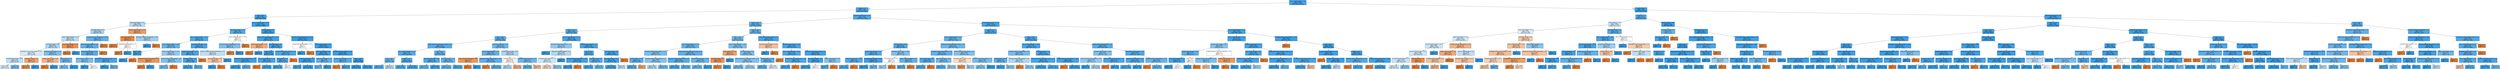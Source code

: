digraph Tree {
node [shape=box, style="filled", color="black"] ;
0 [label="due_vs_submission_date <= 0.5\ngini = 0.083\nsamples = 153943\nvalue = [6670, 147273]", fillcolor="#399de5f3"] ;
1 [label="weight <= 1.5\ngini = 0.126\nsamples = 70923\nvalue = [4778, 66145]", fillcolor="#399de5ed"] ;
0 -> 1 [labeldistance=2.5, labelangle=45, headlabel="True"] ;
2 [label="date <= 33.0\ngini = 0.037\nsamples = 19112\nvalue = [363, 18749]", fillcolor="#399de5fa"] ;
1 -> 2 ;
3 [label="region_South Region <= 0.5\ngini = 0.474\nsamples = 262\nvalue = [101, 161]", fillcolor="#399de55f"] ;
2 -> 3 ;
4 [label="imd_band_0-10% <= 0.5\ngini = 0.458\nsamples = 245\nvalue = [87, 158]", fillcolor="#399de573"] ;
3 -> 4 ;
5 [label="region_Yorkshire Region <= 0.5\ngini = 0.478\nsamples = 203\nvalue = [80, 123]", fillcolor="#399de559"] ;
4 -> 5 ;
6 [label="url_clicks_by_days <= 0.5\ngini = 0.467\nsamples = 194\nvalue = [72, 122]", fillcolor="#399de569"] ;
5 -> 6 ;
7 [label="homepage_clicks_by_days_change <= 25.5\ngini = 0.493\nsamples = 123\nvalue = [54, 69]", fillcolor="#399de537"] ;
6 -> 7 ;
8 [label="forumng_clicks_by_days <= 0.5\ngini = 0.48\nsamples = 110\nvalue = [44, 66]", fillcolor="#399de555"] ;
7 -> 8 ;
9 [label="gini = 0.495\nsamples = 84\nvalue = [38, 46]", fillcolor="#399de52c"] ;
8 -> 9 ;
10 [label="gini = 0.355\nsamples = 26\nvalue = [6, 20]", fillcolor="#399de5b3"] ;
8 -> 10 ;
11 [label="imd_band_40-50% <= 0.5\ngini = 0.355\nsamples = 13\nvalue = [10, 3]", fillcolor="#e58139b3"] ;
7 -> 11 ;
12 [label="gini = 0.165\nsamples = 11\nvalue = [10, 1]", fillcolor="#e58139e6"] ;
11 -> 12 ;
13 [label="gini = 0.0\nsamples = 2\nvalue = [0, 2]", fillcolor="#399de5ff"] ;
11 -> 13 ;
14 [label="homepage_clicks_by_days <= 6.5\ngini = 0.378\nsamples = 71\nvalue = [18, 53]", fillcolor="#399de5a8"] ;
6 -> 14 ;
15 [label="subpage_clicks_by_days <= 6.5\ngini = 0.408\nsamples = 7\nvalue = [5, 2]", fillcolor="#e5813999"] ;
14 -> 15 ;
16 [label="gini = 0.0\nsamples = 5\nvalue = [5, 0]", fillcolor="#e58139ff"] ;
15 -> 16 ;
17 [label="gini = 0.0\nsamples = 2\nvalue = [0, 2]", fillcolor="#399de5ff"] ;
15 -> 17 ;
18 [label="region_Ireland <= 0.5\ngini = 0.324\nsamples = 64\nvalue = [13, 51]", fillcolor="#399de5be"] ;
14 -> 18 ;
19 [label="gini = 0.39\nsamples = 49\nvalue = [13, 36]", fillcolor="#399de5a3"] ;
18 -> 19 ;
20 [label="gini = 0.0\nsamples = 15\nvalue = [0, 15]", fillcolor="#399de5ff"] ;
18 -> 20 ;
21 [label="num_of_prev_attempts <= 0.5\ngini = 0.198\nsamples = 9\nvalue = [8, 1]", fillcolor="#e58139df"] ;
5 -> 21 ;
22 [label="gini = 0.0\nsamples = 8\nvalue = [8, 0]", fillcolor="#e58139ff"] ;
21 -> 22 ;
23 [label="gini = 0.0\nsamples = 1\nvalue = [0, 1]", fillcolor="#399de5ff"] ;
21 -> 23 ;
24 [label="oucontent_clicks_by_days_change <= 92.0\ngini = 0.278\nsamples = 42\nvalue = [7, 35]", fillcolor="#399de5cc"] ;
4 -> 24 ;
25 [label="region_South West Region <= 0.5\ngini = 0.25\nsamples = 41\nvalue = [6, 35]", fillcolor="#399de5d3"] ;
24 -> 25 ;
26 [label="resource_clicks_by_days <= 1.5\ngini = 0.219\nsamples = 40\nvalue = [5, 35]", fillcolor="#399de5db"] ;
25 -> 26 ;
27 [label="due_vs_submission_date <= -0.5\ngini = 0.375\nsamples = 12\nvalue = [3, 9]", fillcolor="#399de5aa"] ;
26 -> 27 ;
28 [label="gini = 0.0\nsamples = 6\nvalue = [0, 6]", fillcolor="#399de5ff"] ;
27 -> 28 ;
29 [label="gini = 0.5\nsamples = 6\nvalue = [3, 3]", fillcolor="#e5813900"] ;
27 -> 29 ;
30 [label="homepage_clicks_by_days_change <= 17.5\ngini = 0.133\nsamples = 28\nvalue = [2, 26]", fillcolor="#399de5eb"] ;
26 -> 30 ;
31 [label="gini = 0.0\nsamples = 18\nvalue = [0, 18]", fillcolor="#399de5ff"] ;
30 -> 31 ;
32 [label="gini = 0.32\nsamples = 10\nvalue = [2, 8]", fillcolor="#399de5bf"] ;
30 -> 32 ;
33 [label="gini = 0.0\nsamples = 1\nvalue = [1, 0]", fillcolor="#e58139ff"] ;
25 -> 33 ;
34 [label="gini = 0.0\nsamples = 1\nvalue = [1, 0]", fillcolor="#e58139ff"] ;
24 -> 34 ;
35 [label="resource_clicks_by_days <= 13.0\ngini = 0.291\nsamples = 17\nvalue = [14, 3]", fillcolor="#e58139c8"] ;
3 -> 35 ;
36 [label="imd_band_70-80% <= 0.5\ngini = 0.133\nsamples = 14\nvalue = [13, 1]", fillcolor="#e58139eb"] ;
35 -> 36 ;
37 [label="gini = 0.0\nsamples = 12\nvalue = [12, 0]", fillcolor="#e58139ff"] ;
36 -> 37 ;
38 [label="homepage_clicks_by_days <= 7.5\ngini = 0.5\nsamples = 2\nvalue = [1, 1]", fillcolor="#e5813900"] ;
36 -> 38 ;
39 [label="gini = 0.0\nsamples = 1\nvalue = [1, 0]", fillcolor="#e58139ff"] ;
38 -> 39 ;
40 [label="gini = 0.0\nsamples = 1\nvalue = [0, 1]", fillcolor="#399de5ff"] ;
38 -> 40 ;
41 [label="homepage_clicks_by_days_change <= 43.5\ngini = 0.444\nsamples = 3\nvalue = [1, 2]", fillcolor="#399de57f"] ;
35 -> 41 ;
42 [label="gini = 0.0\nsamples = 2\nvalue = [0, 2]", fillcolor="#399de5ff"] ;
41 -> 42 ;
43 [label="gini = 0.0\nsamples = 1\nvalue = [1, 0]", fillcolor="#e58139ff"] ;
41 -> 43 ;
44 [label="due_vs_submission_date <= -6.5\ngini = 0.027\nsamples = 18850\nvalue = [262, 18588]", fillcolor="#399de5fb"] ;
2 -> 44 ;
45 [label="quiz_clicks_by_days <= 41.0\ngini = 0.19\nsamples = 638\nvalue = [68, 570]", fillcolor="#399de5e1"] ;
44 -> 45 ;
46 [label="due_vs_submission_date <= -24.5\ngini = 0.178\nsamples = 626\nvalue = [62, 564]", fillcolor="#399de5e3"] ;
45 -> 46 ;
47 [label="due_vs_submission_date <= -58.5\ngini = 0.288\nsamples = 155\nvalue = [27, 128]", fillcolor="#399de5c9"] ;
46 -> 47 ;
48 [label="date <= 238.5\ngini = 0.027\nsamples = 72\nvalue = [1, 71]", fillcolor="#399de5fb"] ;
47 -> 48 ;
49 [label="gini = 0.0\nsamples = 71\nvalue = [0, 71]", fillcolor="#399de5ff"] ;
48 -> 49 ;
50 [label="gini = 0.0\nsamples = 1\nvalue = [1, 0]", fillcolor="#e58139ff"] ;
48 -> 50 ;
51 [label="due_vs_submission_date <= -53.5\ngini = 0.43\nsamples = 83\nvalue = [26, 57]", fillcolor="#399de58b"] ;
47 -> 51 ;
52 [label="homepage_clicks_by_days_change <= 1.0\ngini = 0.245\nsamples = 7\nvalue = [6, 1]", fillcolor="#e58139d4"] ;
51 -> 52 ;
53 [label="gini = 0.0\nsamples = 6\nvalue = [6, 0]", fillcolor="#e58139ff"] ;
52 -> 53 ;
54 [label="gini = 0.0\nsamples = 1\nvalue = [0, 1]", fillcolor="#399de5ff"] ;
52 -> 54 ;
55 [label="resource_clicks_by_days_change <= 5.0\ngini = 0.388\nsamples = 76\nvalue = [20, 56]", fillcolor="#399de5a4"] ;
51 -> 55 ;
56 [label="gini = 0.368\nsamples = 74\nvalue = [18, 56]", fillcolor="#399de5ad"] ;
55 -> 56 ;
57 [label="gini = 0.0\nsamples = 2\nvalue = [2, 0]", fillcolor="#e58139ff"] ;
55 -> 57 ;
58 [label="assessment_type_CMA <= 0.5\ngini = 0.138\nsamples = 471\nvalue = [35, 436]", fillcolor="#399de5eb"] ;
46 -> 58 ;
59 [label="forumng_clicks_by_days <= 81.0\ngini = 0.125\nsamples = 461\nvalue = [31, 430]", fillcolor="#399de5ed"] ;
58 -> 59 ;
60 [label="imd_band_70-80% <= 0.5\ngini = 0.122\nsamples = 460\nvalue = [30, 430]", fillcolor="#399de5ed"] ;
59 -> 60 ;
61 [label="gini = 0.109\nsamples = 432\nvalue = [25, 407]", fillcolor="#399de5ef"] ;
60 -> 61 ;
62 [label="gini = 0.293\nsamples = 28\nvalue = [5, 23]", fillcolor="#399de5c8"] ;
60 -> 62 ;
63 [label="gini = 0.0\nsamples = 1\nvalue = [1, 0]", fillcolor="#e58139ff"] ;
59 -> 63 ;
64 [label="highest_education_A Level or Equivalent <= 0.5\ngini = 0.48\nsamples = 10\nvalue = [4, 6]", fillcolor="#399de555"] ;
58 -> 64 ;
65 [label="quiz_clicks_by_days <= 3.0\ngini = 0.444\nsamples = 6\nvalue = [4, 2]", fillcolor="#e581397f"] ;
64 -> 65 ;
66 [label="gini = 0.0\nsamples = 2\nvalue = [0, 2]", fillcolor="#399de5ff"] ;
65 -> 66 ;
67 [label="gini = 0.0\nsamples = 4\nvalue = [4, 0]", fillcolor="#e58139ff"] ;
65 -> 67 ;
68 [label="gini = 0.0\nsamples = 4\nvalue = [0, 4]", fillcolor="#399de5ff"] ;
64 -> 68 ;
69 [label="due_vs_submission_date <= -12.0\ngini = 0.5\nsamples = 12\nvalue = [6, 6]", fillcolor="#e5813900"] ;
45 -> 69 ;
70 [label="resource_clicks_by_days_change <= -5.5\ngini = 0.375\nsamples = 8\nvalue = [2, 6]", fillcolor="#399de5aa"] ;
69 -> 70 ;
71 [label="gini = 0.0\nsamples = 2\nvalue = [2, 0]", fillcolor="#e58139ff"] ;
70 -> 71 ;
72 [label="gini = 0.0\nsamples = 6\nvalue = [0, 6]", fillcolor="#399de5ff"] ;
70 -> 72 ;
73 [label="gini = 0.0\nsamples = 4\nvalue = [4, 0]", fillcolor="#e58139ff"] ;
69 -> 73 ;
74 [label="studied_credits <= 52.5\ngini = 0.021\nsamples = 18212\nvalue = [194, 18018]", fillcolor="#399de5fc"] ;
44 -> 74 ;
75 [label="resource_clicks_by_days_change <= -20.0\ngini = 0.068\nsamples = 1635\nvalue = [58, 1577]", fillcolor="#399de5f6"] ;
74 -> 75 ;
76 [label="forumng_clicks_by_days <= 3.5\ngini = 0.375\nsamples = 4\nvalue = [3, 1]", fillcolor="#e58139aa"] ;
75 -> 76 ;
77 [label="gini = 0.0\nsamples = 3\nvalue = [3, 0]", fillcolor="#e58139ff"] ;
76 -> 77 ;
78 [label="gini = 0.0\nsamples = 1\nvalue = [0, 1]", fillcolor="#399de5ff"] ;
76 -> 78 ;
79 [label="imd_band_0-10% <= 0.5\ngini = 0.065\nsamples = 1631\nvalue = [55, 1576]", fillcolor="#399de5f6"] ;
75 -> 79 ;
80 [label="date <= 225.5\ngini = 0.054\nsamples = 1440\nvalue = [40, 1400]", fillcolor="#399de5f8"] ;
79 -> 80 ;
81 [label="highest_education_No Formal quals <= 0.5\ngini = 0.036\nsamples = 1077\nvalue = [20, 1057]", fillcolor="#399de5fa"] ;
80 -> 81 ;
82 [label="gini = 0.033\nsamples = 1064\nvalue = [18, 1046]", fillcolor="#399de5fb"] ;
81 -> 82 ;
83 [label="gini = 0.26\nsamples = 13\nvalue = [2, 11]", fillcolor="#399de5d1"] ;
81 -> 83 ;
84 [label="due_vs_submission_date <= -3.0\ngini = 0.104\nsamples = 363\nvalue = [20, 343]", fillcolor="#399de5f0"] ;
80 -> 84 ;
85 [label="gini = 0.0\nsamples = 2\nvalue = [2, 0]", fillcolor="#e58139ff"] ;
84 -> 85 ;
86 [label="gini = 0.095\nsamples = 361\nvalue = [18, 343]", fillcolor="#399de5f2"] ;
84 -> 86 ;
87 [label="glossary_clicks_by_days_change <= 4.5\ngini = 0.145\nsamples = 191\nvalue = [15, 176]", fillcolor="#399de5e9"] ;
79 -> 87 ;
88 [label="region_Wales <= 0.5\ngini = 0.137\nsamples = 190\nvalue = [14, 176]", fillcolor="#399de5eb"] ;
87 -> 88 ;
89 [label="gini = 0.121\nsamples = 186\nvalue = [12, 174]", fillcolor="#399de5ed"] ;
88 -> 89 ;
90 [label="gini = 0.5\nsamples = 4\nvalue = [2, 2]", fillcolor="#e5813900"] ;
88 -> 90 ;
91 [label="gini = 0.0\nsamples = 1\nvalue = [1, 0]", fillcolor="#e58139ff"] ;
87 -> 91 ;
92 [label="glossary_clicks_by_days_change <= -11.5\ngini = 0.016\nsamples = 16577\nvalue = [136, 16441]", fillcolor="#399de5fd"] ;
74 -> 92 ;
93 [label="region_West Midlands Region <= 0.5\ngini = 0.5\nsamples = 2\nvalue = [1, 1]", fillcolor="#e5813900"] ;
92 -> 93 ;
94 [label="gini = 0.0\nsamples = 1\nvalue = [0, 1]", fillcolor="#399de5ff"] ;
93 -> 94 ;
95 [label="gini = 0.0\nsamples = 1\nvalue = [1, 0]", fillcolor="#e58139ff"] ;
93 -> 95 ;
96 [label="forumng_clicks_by_days <= 6.5\ngini = 0.016\nsamples = 16575\nvalue = [135, 16440]", fillcolor="#399de5fd"] ;
92 -> 96 ;
97 [label="page_clicks_by_days <= 8.0\ngini = 0.025\nsamples = 8233\nvalue = [103, 8130]", fillcolor="#399de5fc"] ;
96 -> 97 ;
98 [label="assessment_type_CMA <= 0.5\ngini = 0.024\nsamples = 8220\nvalue = [101, 8119]", fillcolor="#399de5fc"] ;
97 -> 98 ;
99 [label="gini = 0.134\nsamples = 69\nvalue = [5, 64]", fillcolor="#399de5eb"] ;
98 -> 99 ;
100 [label="gini = 0.023\nsamples = 8151\nvalue = [96, 8055]", fillcolor="#399de5fc"] ;
98 -> 100 ;
101 [label="region_London Region <= 0.5\ngini = 0.26\nsamples = 13\nvalue = [2, 11]", fillcolor="#399de5d1"] ;
97 -> 101 ;
102 [label="gini = 0.346\nsamples = 9\nvalue = [2, 7]", fillcolor="#399de5b6"] ;
101 -> 102 ;
103 [label="gini = 0.0\nsamples = 4\nvalue = [0, 4]", fillcolor="#399de5ff"] ;
101 -> 103 ;
104 [label="quiz_clicks_by_days_change <= -37.5\ngini = 0.008\nsamples = 8342\nvalue = [32, 8310]", fillcolor="#399de5fe"] ;
96 -> 104 ;
105 [label="url_clicks_by_days_change <= -5.0\ngini = 0.219\nsamples = 16\nvalue = [2, 14]", fillcolor="#399de5db"] ;
104 -> 105 ;
106 [label="gini = 0.0\nsamples = 1\nvalue = [1, 0]", fillcolor="#e58139ff"] ;
105 -> 106 ;
107 [label="gini = 0.124\nsamples = 15\nvalue = [1, 14]", fillcolor="#399de5ed"] ;
105 -> 107 ;
108 [label="date <= 155.5\ngini = 0.007\nsamples = 8326\nvalue = [30, 8296]", fillcolor="#399de5fe"] ;
104 -> 108 ;
109 [label="gini = 0.003\nsamples = 5377\nvalue = [8, 5369]", fillcolor="#399de5ff"] ;
108 -> 109 ;
110 [label="gini = 0.015\nsamples = 2949\nvalue = [22, 2927]", fillcolor="#399de5fd"] ;
108 -> 110 ;
111 [label="homepage_clicks_by_days <= 9.5\ngini = 0.156\nsamples = 51811\nvalue = [4415, 47396]", fillcolor="#399de5e7"] ;
1 -> 111 ;
112 [label="weight <= 19.0\ngini = 0.227\nsamples = 17645\nvalue = [2306, 15339]", fillcolor="#399de5d9"] ;
111 -> 112 ;
113 [label="weight <= 17.75\ngini = 0.188\nsamples = 11165\nvalue = [1172, 9993]", fillcolor="#399de5e1"] ;
112 -> 113 ;
114 [label="date <= 150.0\ngini = 0.224\nsamples = 7266\nvalue = [936, 6330]", fillcolor="#399de5d9"] ;
113 -> 114 ;
115 [label="highest_education_Lower Than A Level <= 0.5\ngini = 0.21\nsamples = 6438\nvalue = [769, 5669]", fillcolor="#399de5dc"] ;
114 -> 115 ;
116 [label="due_vs_submission_date <= -7.5\ngini = 0.187\nsamples = 4455\nvalue = [464, 3991]", fillcolor="#399de5e1"] ;
115 -> 116 ;
117 [label="date <= 64.5\ngini = 0.291\nsamples = 430\nvalue = [76, 354]", fillcolor="#399de5c8"] ;
116 -> 117 ;
118 [label="gini = 0.242\nsamples = 369\nvalue = [52, 317]", fillcolor="#399de5d5"] ;
117 -> 118 ;
119 [label="gini = 0.477\nsamples = 61\nvalue = [24, 37]", fillcolor="#399de55a"] ;
117 -> 119 ;
120 [label="weight <= 4.5\ngini = 0.174\nsamples = 4025\nvalue = [388, 3637]", fillcolor="#399de5e4"] ;
116 -> 120 ;
121 [label="gini = 0.225\nsamples = 928\nvalue = [120, 808]", fillcolor="#399de5d9"] ;
120 -> 121 ;
122 [label="gini = 0.158\nsamples = 3097\nvalue = [268, 2829]", fillcolor="#399de5e7"] ;
120 -> 122 ;
123 [label="date <= 24.5\ngini = 0.26\nsamples = 1983\nvalue = [305, 1678]", fillcolor="#399de5d1"] ;
115 -> 123 ;
124 [label="assessment_type_TMA <= 0.5\ngini = 0.175\nsamples = 588\nvalue = [57, 531]", fillcolor="#399de5e4"] ;
123 -> 124 ;
125 [label="gini = 0.315\nsamples = 153\nvalue = [30, 123]", fillcolor="#399de5c1"] ;
124 -> 125 ;
126 [label="gini = 0.116\nsamples = 435\nvalue = [27, 408]", fillcolor="#399de5ee"] ;
124 -> 126 ;
127 [label="url_clicks_by_days <= 0.5\ngini = 0.292\nsamples = 1395\nvalue = [248, 1147]", fillcolor="#399de5c8"] ;
123 -> 127 ;
128 [label="gini = 0.313\nsamples = 1135\nvalue = [220, 915]", fillcolor="#399de5c2"] ;
127 -> 128 ;
129 [label="gini = 0.192\nsamples = 260\nvalue = [28, 232]", fillcolor="#399de5e0"] ;
127 -> 129 ;
130 [label="assessment_type_TMA <= 0.5\ngini = 0.322\nsamples = 828\nvalue = [167, 661]", fillcolor="#399de5bf"] ;
114 -> 130 ;
131 [label="due_vs_submission_date <= -7.0\ngini = 0.275\nsamples = 679\nvalue = [112, 567]", fillcolor="#399de5cd"] ;
130 -> 131 ;
132 [label="region_North Western Region <= 0.5\ngini = 0.245\nsamples = 7\nvalue = [6, 1]", fillcolor="#e58139d4"] ;
131 -> 132 ;
133 [label="gini = 0.0\nsamples = 6\nvalue = [6, 0]", fillcolor="#e58139ff"] ;
132 -> 133 ;
134 [label="gini = 0.0\nsamples = 1\nvalue = [0, 1]", fillcolor="#399de5ff"] ;
132 -> 134 ;
135 [label="homepage_clicks_by_days_change <= -55.5\ngini = 0.266\nsamples = 672\nvalue = [106, 566]", fillcolor="#399de5cf"] ;
131 -> 135 ;
136 [label="gini = 0.0\nsamples = 2\nvalue = [2, 0]", fillcolor="#e58139ff"] ;
135 -> 136 ;
137 [label="gini = 0.262\nsamples = 670\nvalue = [104, 566]", fillcolor="#399de5d0"] ;
135 -> 137 ;
138 [label="forumng_clicks_by_days <= 0.5\ngini = 0.466\nsamples = 149\nvalue = [55, 94]", fillcolor="#399de56a"] ;
130 -> 138 ;
139 [label="studied_credits <= 72.5\ngini = 0.499\nsamples = 79\nvalue = [41, 38]", fillcolor="#e5813913"] ;
138 -> 139 ;
140 [label="gini = 0.473\nsamples = 47\nvalue = [18, 29]", fillcolor="#399de561"] ;
139 -> 140 ;
141 [label="gini = 0.404\nsamples = 32\nvalue = [23, 9]", fillcolor="#e581399b"] ;
139 -> 141 ;
142 [label="ouelluminate_clicks_by_days <= 0.5\ngini = 0.32\nsamples = 70\nvalue = [14, 56]", fillcolor="#399de5bf"] ;
138 -> 142 ;
143 [label="gini = 0.264\nsamples = 64\nvalue = [10, 54]", fillcolor="#399de5d0"] ;
142 -> 143 ;
144 [label="gini = 0.444\nsamples = 6\nvalue = [4, 2]", fillcolor="#e581397f"] ;
142 -> 144 ;
145 [label="due_vs_submission_date <= -29.5\ngini = 0.114\nsamples = 3899\nvalue = [236, 3663]", fillcolor="#399de5ef"] ;
113 -> 145 ;
146 [label="forumng_clicks_by_days_change <= -7.0\ngini = 0.424\nsamples = 82\nvalue = [25, 57]", fillcolor="#399de58f"] ;
145 -> 146 ;
147 [label="gini = 0.0\nsamples = 15\nvalue = [0, 15]", fillcolor="#399de5ff"] ;
146 -> 147 ;
148 [label="region_West Midlands Region <= 0.5\ngini = 0.468\nsamples = 67\nvalue = [25, 42]", fillcolor="#399de567"] ;
146 -> 148 ;
149 [label="homepage_clicks_by_days <= 1.5\ngini = 0.49\nsamples = 58\nvalue = [25, 33]", fillcolor="#399de53e"] ;
148 -> 149 ;
150 [label="gini = 0.48\nsamples = 25\nvalue = [15, 10]", fillcolor="#e5813955"] ;
149 -> 150 ;
151 [label="gini = 0.422\nsamples = 33\nvalue = [10, 23]", fillcolor="#399de590"] ;
149 -> 151 ;
152 [label="gini = 0.0\nsamples = 9\nvalue = [0, 9]", fillcolor="#399de5ff"] ;
148 -> 152 ;
153 [label="homepage_clicks_by_days <= 1.5\ngini = 0.104\nsamples = 3817\nvalue = [211, 3606]", fillcolor="#399de5f0"] ;
145 -> 153 ;
154 [label="date <= 85.5\ngini = 0.158\nsamples = 877\nvalue = [76, 801]", fillcolor="#399de5e7"] ;
153 -> 154 ;
155 [label="forumng_clicks_by_days_change <= 24.5\ngini = 0.065\nsamples = 299\nvalue = [10, 289]", fillcolor="#399de5f6"] ;
154 -> 155 ;
156 [label="gini = 0.059\nsamples = 298\nvalue = [9, 289]", fillcolor="#399de5f7"] ;
155 -> 156 ;
157 [label="gini = 0.0\nsamples = 1\nvalue = [1, 0]", fillcolor="#e58139ff"] ;
155 -> 157 ;
158 [label="imd_band_0-10% <= 0.5\ngini = 0.202\nsamples = 578\nvalue = [66, 512]", fillcolor="#399de5de"] ;
154 -> 158 ;
159 [label="gini = 0.174\nsamples = 487\nvalue = [47, 440]", fillcolor="#399de5e4"] ;
158 -> 159 ;
160 [label="gini = 0.33\nsamples = 91\nvalue = [19, 72]", fillcolor="#399de5bc"] ;
158 -> 160 ;
161 [label="url_clicks_by_days <= 8.0\ngini = 0.088\nsamples = 2940\nvalue = [135, 2805]", fillcolor="#399de5f3"] ;
153 -> 161 ;
162 [label="quiz_clicks_by_days <= 43.0\ngini = 0.087\nsamples = 2939\nvalue = [134, 2805]", fillcolor="#399de5f3"] ;
161 -> 162 ;
163 [label="gini = 0.086\nsamples = 2934\nvalue = [132, 2802]", fillcolor="#399de5f3"] ;
162 -> 163 ;
164 [label="gini = 0.48\nsamples = 5\nvalue = [2, 3]", fillcolor="#399de555"] ;
162 -> 164 ;
165 [label="gini = 0.0\nsamples = 1\nvalue = [1, 0]", fillcolor="#e58139ff"] ;
161 -> 165 ;
166 [label="weight <= 26.5\ngini = 0.289\nsamples = 6480\nvalue = [1134, 5346]", fillcolor="#399de5c9"] ;
112 -> 166 ;
167 [label="date <= 141.0\ngini = 0.326\nsamples = 5121\nvalue = [1048, 4073]", fillcolor="#399de5bd"] ;
166 -> 167 ;
168 [label="due_vs_submission_date <= -7.5\ngini = 0.283\nsamples = 2788\nvalue = [475, 2313]", fillcolor="#399de5cb"] ;
167 -> 168 ;
169 [label="oucontent_clicks_by_days_change <= -27.5\ngini = 0.365\nsamples = 717\nvalue = [172, 545]", fillcolor="#399de5af"] ;
168 -> 169 ;
170 [label="studied_credits <= 217.5\ngini = 0.231\nsamples = 180\nvalue = [24, 156]", fillcolor="#399de5d8"] ;
169 -> 170 ;
171 [label="gini = 0.21\nsamples = 176\nvalue = [21, 155]", fillcolor="#399de5dc"] ;
170 -> 171 ;
172 [label="gini = 0.375\nsamples = 4\nvalue = [3, 1]", fillcolor="#e58139aa"] ;
170 -> 172 ;
173 [label="oucontent_clicks_by_days_change <= -7.5\ngini = 0.399\nsamples = 537\nvalue = [148, 389]", fillcolor="#399de59e"] ;
169 -> 173 ;
174 [label="gini = 0.467\nsamples = 180\nvalue = [67, 113]", fillcolor="#399de568"] ;
173 -> 174 ;
175 [label="gini = 0.351\nsamples = 357\nvalue = [81, 276]", fillcolor="#399de5b4"] ;
173 -> 175 ;
176 [label="highest_education_Lower Than A Level <= 0.5\ngini = 0.25\nsamples = 2071\nvalue = [303, 1768]", fillcolor="#399de5d3"] ;
168 -> 176 ;
177 [label="homepage_clicks_by_days_change <= 0.5\ngini = 0.215\nsamples = 1433\nvalue = [176, 1257]", fillcolor="#399de5db"] ;
176 -> 177 ;
178 [label="gini = 0.185\nsamples = 1093\nvalue = [113, 980]", fillcolor="#399de5e2"] ;
177 -> 178 ;
179 [label="gini = 0.302\nsamples = 340\nvalue = [63, 277]", fillcolor="#399de5c5"] ;
177 -> 179 ;
180 [label="oucontent_clicks_by_days <= 45.5\ngini = 0.319\nsamples = 638\nvalue = [127, 511]", fillcolor="#399de5c0"] ;
176 -> 180 ;
181 [label="gini = 0.339\nsamples = 579\nvalue = [125, 454]", fillcolor="#399de5b9"] ;
180 -> 181 ;
182 [label="gini = 0.065\nsamples = 59\nvalue = [2, 57]", fillcolor="#399de5f6"] ;
180 -> 182 ;
183 [label="due_vs_submission_date <= -29.0\ngini = 0.371\nsamples = 2333\nvalue = [573, 1760]", fillcolor="#399de5ac"] ;
167 -> 183 ;
184 [label="studied_credits <= 135.0\ngini = 0.32\nsamples = 20\nvalue = [16, 4]", fillcolor="#e58139bf"] ;
183 -> 184 ;
185 [label="imd_band_80-90% <= 0.5\ngini = 0.198\nsamples = 18\nvalue = [16, 2]", fillcolor="#e58139df"] ;
184 -> 185 ;
186 [label="gini = 0.111\nsamples = 17\nvalue = [16, 1]", fillcolor="#e58139ef"] ;
185 -> 186 ;
187 [label="gini = 0.0\nsamples = 1\nvalue = [0, 1]", fillcolor="#399de5ff"] ;
185 -> 187 ;
188 [label="gini = 0.0\nsamples = 2\nvalue = [0, 2]", fillcolor="#399de5ff"] ;
184 -> 188 ;
189 [label="url_clicks_by_days <= 0.5\ngini = 0.366\nsamples = 2313\nvalue = [557, 1756]", fillcolor="#399de5ae"] ;
183 -> 189 ;
190 [label="highest_education_Lower Than A Level <= 0.5\ngini = 0.39\nsamples = 1752\nvalue = [466, 1286]", fillcolor="#399de5a3"] ;
189 -> 190 ;
191 [label="gini = 0.363\nsamples = 1292\nvalue = [308, 984]", fillcolor="#399de5af"] ;
190 -> 191 ;
192 [label="gini = 0.451\nsamples = 460\nvalue = [158, 302]", fillcolor="#399de57a"] ;
190 -> 192 ;
193 [label="studied_credits <= 132.5\ngini = 0.272\nsamples = 561\nvalue = [91, 470]", fillcolor="#399de5ce"] ;
189 -> 193 ;
194 [label="gini = 0.252\nsamples = 534\nvalue = [79, 455]", fillcolor="#399de5d3"] ;
193 -> 194 ;
195 [label="gini = 0.494\nsamples = 27\nvalue = [12, 15]", fillcolor="#399de533"] ;
193 -> 195 ;
196 [label="ouwiki_clicks_by_days_change <= -5.5\ngini = 0.119\nsamples = 1359\nvalue = [86, 1273]", fillcolor="#399de5ee"] ;
166 -> 196 ;
197 [label="url_clicks_by_days_change <= -16.5\ngini = 0.444\nsamples = 3\nvalue = [2, 1]", fillcolor="#e581397f"] ;
196 -> 197 ;
198 [label="gini = 0.0\nsamples = 1\nvalue = [0, 1]", fillcolor="#399de5ff"] ;
197 -> 198 ;
199 [label="gini = 0.0\nsamples = 2\nvalue = [2, 0]", fillcolor="#e58139ff"] ;
197 -> 199 ;
200 [label="oucontent_clicks_by_days <= 15.5\ngini = 0.116\nsamples = 1356\nvalue = [84, 1272]", fillcolor="#399de5ee"] ;
196 -> 200 ;
201 [label="due_vs_submission_date <= -94.5\ngini = 0.158\nsamples = 730\nvalue = [63, 667]", fillcolor="#399de5e7"] ;
200 -> 201 ;
202 [label="gini = 0.0\nsamples = 1\nvalue = [1, 0]", fillcolor="#e58139ff"] ;
201 -> 202 ;
203 [label="forumng_clicks_by_days_change <= 46.5\ngini = 0.156\nsamples = 729\nvalue = [62, 667]", fillcolor="#399de5e7"] ;
201 -> 203 ;
204 [label="gini = 0.154\nsamples = 728\nvalue = [61, 667]", fillcolor="#399de5e8"] ;
203 -> 204 ;
205 [label="gini = 0.0\nsamples = 1\nvalue = [1, 0]", fillcolor="#e58139ff"] ;
203 -> 205 ;
206 [label="resource_clicks_by_days_change <= 5.5\ngini = 0.065\nsamples = 626\nvalue = [21, 605]", fillcolor="#399de5f6"] ;
200 -> 206 ;
207 [label="quiz_clicks_by_days <= 60.5\ngini = 0.057\nsamples = 615\nvalue = [18, 597]", fillcolor="#399de5f7"] ;
206 -> 207 ;
208 [label="gini = 0.054\nsamples = 613\nvalue = [17, 596]", fillcolor="#399de5f8"] ;
207 -> 208 ;
209 [label="gini = 0.5\nsamples = 2\nvalue = [1, 1]", fillcolor="#e5813900"] ;
207 -> 209 ;
210 [label="region_London Region <= 0.5\ngini = 0.397\nsamples = 11\nvalue = [3, 8]", fillcolor="#399de59f"] ;
206 -> 210 ;
211 [label="gini = 0.198\nsamples = 9\nvalue = [1, 8]", fillcolor="#399de5df"] ;
210 -> 211 ;
212 [label="gini = 0.0\nsamples = 2\nvalue = [2, 0]", fillcolor="#e58139ff"] ;
210 -> 212 ;
213 [label="forumng_clicks_by_days <= 16.5\ngini = 0.116\nsamples = 34166\nvalue = [2109, 32057]", fillcolor="#399de5ee"] ;
111 -> 213 ;
214 [label="weight <= 2.5\ngini = 0.146\nsamples = 18874\nvalue = [1500, 17374]", fillcolor="#399de5e9"] ;
213 -> 214 ;
215 [label="due_vs_submission_date <= -2.5\ngini = 0.257\nsamples = 1831\nvalue = [277, 1554]", fillcolor="#399de5d2"] ;
214 -> 215 ;
216 [label="studied_credits <= 140.0\ngini = 0.194\nsamples = 907\nvalue = [99, 808]", fillcolor="#399de5e0"] ;
215 -> 216 ;
217 [label="resource_clicks_by_days <= 8.5\ngini = 0.176\nsamples = 842\nvalue = [82, 760]", fillcolor="#399de5e3"] ;
216 -> 217 ;
218 [label="subpage_clicks_by_days <= 49.0\ngini = 0.2\nsamples = 683\nvalue = [77, 606]", fillcolor="#399de5df"] ;
217 -> 218 ;
219 [label="gini = 0.198\nsamples = 682\nvalue = [76, 606]", fillcolor="#399de5df"] ;
218 -> 219 ;
220 [label="gini = 0.0\nsamples = 1\nvalue = [1, 0]", fillcolor="#e58139ff"] ;
218 -> 220 ;
221 [label="homepage_clicks_by_days <= 53.0\ngini = 0.061\nsamples = 159\nvalue = [5, 154]", fillcolor="#399de5f7"] ;
217 -> 221 ;
222 [label="gini = 0.039\nsamples = 150\nvalue = [3, 147]", fillcolor="#399de5fa"] ;
221 -> 222 ;
223 [label="gini = 0.346\nsamples = 9\nvalue = [2, 7]", fillcolor="#399de5b6"] ;
221 -> 223 ;
224 [label="homepage_clicks_by_days <= 13.5\ngini = 0.386\nsamples = 65\nvalue = [17, 48]", fillcolor="#399de5a5"] ;
216 -> 224 ;
225 [label="imd_band_20-30% <= 0.5\ngini = 0.5\nsamples = 18\nvalue = [9, 9]", fillcolor="#e5813900"] ;
224 -> 225 ;
226 [label="gini = 0.459\nsamples = 14\nvalue = [5, 9]", fillcolor="#399de571"] ;
225 -> 226 ;
227 [label="gini = 0.0\nsamples = 4\nvalue = [4, 0]", fillcolor="#e58139ff"] ;
225 -> 227 ;
228 [label="region_South East Region <= 0.5\ngini = 0.282\nsamples = 47\nvalue = [8, 39]", fillcolor="#399de5cb"] ;
224 -> 228 ;
229 [label="gini = 0.231\nsamples = 45\nvalue = [6, 39]", fillcolor="#399de5d8"] ;
228 -> 229 ;
230 [label="gini = 0.0\nsamples = 2\nvalue = [2, 0]", fillcolor="#e58139ff"] ;
228 -> 230 ;
231 [label="highest_education_Lower Than A Level <= 0.5\ngini = 0.311\nsamples = 924\nvalue = [178, 746]", fillcolor="#399de5c2"] ;
215 -> 231 ;
232 [label="oucontent_clicks_by_days_change <= 6.5\ngini = 0.272\nsamples = 648\nvalue = [105, 543]", fillcolor="#399de5ce"] ;
231 -> 232 ;
233 [label="page_clicks_by_days <= 0.5\ngini = 0.208\nsamples = 381\nvalue = [45, 336]", fillcolor="#399de5dd"] ;
232 -> 233 ;
234 [label="gini = 0.201\nsamples = 379\nvalue = [43, 336]", fillcolor="#399de5de"] ;
233 -> 234 ;
235 [label="gini = 0.0\nsamples = 2\nvalue = [2, 0]", fillcolor="#e58139ff"] ;
233 -> 235 ;
236 [label="quiz_clicks_by_days <= 40.5\ngini = 0.348\nsamples = 267\nvalue = [60, 207]", fillcolor="#399de5b5"] ;
232 -> 236 ;
237 [label="gini = 0.231\nsamples = 135\nvalue = [18, 117]", fillcolor="#399de5d8"] ;
236 -> 237 ;
238 [label="gini = 0.434\nsamples = 132\nvalue = [42, 90]", fillcolor="#399de588"] ;
236 -> 238 ;
239 [label="resource_clicks_by_days_change <= 0.5\ngini = 0.389\nsamples = 276\nvalue = [73, 203]", fillcolor="#399de5a3"] ;
231 -> 239 ;
240 [label="oucontent_clicks_by_days <= 0.5\ngini = 0.488\nsamples = 19\nvalue = [11, 8]", fillcolor="#e5813946"] ;
239 -> 240 ;
241 [label="gini = 0.219\nsamples = 8\nvalue = [7, 1]", fillcolor="#e58139db"] ;
240 -> 241 ;
242 [label="gini = 0.463\nsamples = 11\nvalue = [4, 7]", fillcolor="#399de56d"] ;
240 -> 242 ;
243 [label="ouwiki_clicks_by_days_change <= 2.5\ngini = 0.366\nsamples = 257\nvalue = [62, 195]", fillcolor="#399de5ae"] ;
239 -> 243 ;
244 [label="gini = 0.39\nsamples = 234\nvalue = [62, 172]", fillcolor="#399de5a3"] ;
243 -> 244 ;
245 [label="gini = 0.0\nsamples = 23\nvalue = [0, 23]", fillcolor="#399de5ff"] ;
243 -> 245 ;
246 [label="date <= 194.5\ngini = 0.133\nsamples = 17043\nvalue = [1223, 15820]", fillcolor="#399de5eb"] ;
214 -> 246 ;
247 [label="due_vs_submission_date <= -20.5\ngini = 0.12\nsamples = 14670\nvalue = [939, 13731]", fillcolor="#399de5ee"] ;
246 -> 247 ;
248 [label="oucontent_clicks_by_days_change <= 0.5\ngini = 0.359\nsamples = 128\nvalue = [30, 98]", fillcolor="#399de5b1"] ;
247 -> 248 ;
249 [label="studied_credits <= 80.0\ngini = 0.248\nsamples = 76\nvalue = [11, 65]", fillcolor="#399de5d4"] ;
248 -> 249 ;
250 [label="gini = 0.081\nsamples = 47\nvalue = [2, 45]", fillcolor="#399de5f4"] ;
249 -> 250 ;
251 [label="gini = 0.428\nsamples = 29\nvalue = [9, 20]", fillcolor="#399de58c"] ;
249 -> 251 ;
252 [label="forumng_clicks_by_days_change <= -9.5\ngini = 0.464\nsamples = 52\nvalue = [19, 33]", fillcolor="#399de56c"] ;
248 -> 252 ;
253 [label="gini = 0.0\nsamples = 4\nvalue = [4, 0]", fillcolor="#e58139ff"] ;
252 -> 253 ;
254 [label="gini = 0.43\nsamples = 48\nvalue = [15, 33]", fillcolor="#399de58b"] ;
252 -> 254 ;
255 [label="url_clicks_by_days <= 1.5\ngini = 0.117\nsamples = 14542\nvalue = [909, 13633]", fillcolor="#399de5ee"] ;
247 -> 255 ;
256 [label="highest_education_Lower Than A Level <= 0.5\ngini = 0.136\nsamples = 9240\nvalue = [679, 8561]", fillcolor="#399de5eb"] ;
255 -> 256 ;
257 [label="gini = 0.114\nsamples = 6270\nvalue = [382, 5888]", fillcolor="#399de5ee"] ;
256 -> 257 ;
258 [label="gini = 0.18\nsamples = 2970\nvalue = [297, 2673]", fillcolor="#399de5e3"] ;
256 -> 258 ;
259 [label="subpage_clicks_by_days_change <= -135.0\ngini = 0.083\nsamples = 5302\nvalue = [230, 5072]", fillcolor="#399de5f3"] ;
255 -> 259 ;
260 [label="gini = 0.0\nsamples = 2\nvalue = [2, 0]", fillcolor="#e58139ff"] ;
259 -> 260 ;
261 [label="gini = 0.082\nsamples = 5300\nvalue = [228, 5072]", fillcolor="#399de5f4"] ;
259 -> 261 ;
262 [label="ouwiki_clicks_by_days_change <= -0.5\ngini = 0.211\nsamples = 2373\nvalue = [284, 2089]", fillcolor="#399de5dc"] ;
246 -> 262 ;
263 [label="oucontent_clicks_by_days <= 39.5\ngini = 0.383\nsamples = 221\nvalue = [57, 164]", fillcolor="#399de5a6"] ;
262 -> 263 ;
264 [label="forumng_clicks_by_days_change <= -42.5\ngini = 0.428\nsamples = 171\nvalue = [53, 118]", fillcolor="#399de58c"] ;
263 -> 264 ;
265 [label="gini = 0.077\nsamples = 25\nvalue = [1, 24]", fillcolor="#399de5f4"] ;
264 -> 265 ;
266 [label="gini = 0.459\nsamples = 146\nvalue = [52, 94]", fillcolor="#399de572"] ;
264 -> 266 ;
267 [label="glossary_clicks_by_days_change <= -5.0\ngini = 0.147\nsamples = 50\nvalue = [4, 46]", fillcolor="#399de5e9"] ;
263 -> 267 ;
268 [label="gini = 0.0\nsamples = 2\nvalue = [2, 0]", fillcolor="#e58139ff"] ;
267 -> 268 ;
269 [label="gini = 0.08\nsamples = 48\nvalue = [2, 46]", fillcolor="#399de5f4"] ;
267 -> 269 ;
270 [label="externalquiz_clicks_by_days <= 0.5\ngini = 0.189\nsamples = 2152\nvalue = [227, 1925]", fillcolor="#399de5e1"] ;
262 -> 270 ;
271 [label="homepage_clicks_by_days <= 28.5\ngini = 0.167\nsamples = 1822\nvalue = [168, 1654]", fillcolor="#399de5e5"] ;
270 -> 271 ;
272 [label="gini = 0.185\nsamples = 1564\nvalue = [161, 1403]", fillcolor="#399de5e2"] ;
271 -> 272 ;
273 [label="gini = 0.053\nsamples = 258\nvalue = [7, 251]", fillcolor="#399de5f8"] ;
271 -> 273 ;
274 [label="resource_clicks_by_days_change <= -10.5\ngini = 0.294\nsamples = 330\nvalue = [59, 271]", fillcolor="#399de5c7"] ;
270 -> 274 ;
275 [label="gini = 0.0\nsamples = 3\nvalue = [3, 0]", fillcolor="#e58139ff"] ;
274 -> 275 ;
276 [label="gini = 0.284\nsamples = 327\nvalue = [56, 271]", fillcolor="#399de5ca"] ;
274 -> 276 ;
277 [label="due_vs_submission_date <= -0.5\ngini = 0.076\nsamples = 15292\nvalue = [609, 14683]", fillcolor="#399de5f4"] ;
213 -> 277 ;
278 [label="due_vs_submission_date <= -21.5\ngini = 0.103\nsamples = 6670\nvalue = [365, 6305]", fillcolor="#399de5f0"] ;
277 -> 278 ;
279 [label="subpage_clicks_by_days <= 17.5\ngini = 0.393\nsamples = 41\nvalue = [11, 30]", fillcolor="#399de5a1"] ;
278 -> 279 ;
280 [label="resource_clicks_by_days <= 8.5\ngini = 0.252\nsamples = 27\nvalue = [4, 23]", fillcolor="#399de5d3"] ;
279 -> 280 ;
281 [label="num_of_prev_attempts <= 0.5\ngini = 0.091\nsamples = 21\nvalue = [1, 20]", fillcolor="#399de5f2"] ;
280 -> 281 ;
282 [label="gini = 0.0\nsamples = 19\nvalue = [0, 19]", fillcolor="#399de5ff"] ;
281 -> 282 ;
283 [label="gini = 0.5\nsamples = 2\nvalue = [1, 1]", fillcolor="#e5813900"] ;
281 -> 283 ;
284 [label="date <= 88.5\ngini = 0.5\nsamples = 6\nvalue = [3, 3]", fillcolor="#e5813900"] ;
280 -> 284 ;
285 [label="gini = 0.0\nsamples = 3\nvalue = [0, 3]", fillcolor="#399de5ff"] ;
284 -> 285 ;
286 [label="gini = 0.0\nsamples = 3\nvalue = [3, 0]", fillcolor="#e58139ff"] ;
284 -> 286 ;
287 [label="highest_education_A Level or Equivalent <= 0.5\ngini = 0.5\nsamples = 14\nvalue = [7, 7]", fillcolor="#e5813900"] ;
279 -> 287 ;
288 [label="subpage_clicks_by_days_change <= 24.5\ngini = 0.375\nsamples = 8\nvalue = [2, 6]", fillcolor="#399de5aa"] ;
287 -> 288 ;
289 [label="gini = 0.444\nsamples = 3\nvalue = [2, 1]", fillcolor="#e581397f"] ;
288 -> 289 ;
290 [label="gini = 0.0\nsamples = 5\nvalue = [0, 5]", fillcolor="#399de5ff"] ;
288 -> 290 ;
291 [label="dualpane_clicks_by_days <= 3.5\ngini = 0.278\nsamples = 6\nvalue = [5, 1]", fillcolor="#e58139cc"] ;
287 -> 291 ;
292 [label="gini = 0.0\nsamples = 5\nvalue = [5, 0]", fillcolor="#e58139ff"] ;
291 -> 292 ;
293 [label="gini = 0.0\nsamples = 1\nvalue = [0, 1]", fillcolor="#399de5ff"] ;
291 -> 293 ;
294 [label="forumng_clicks_by_days <= 31.5\ngini = 0.101\nsamples = 6629\nvalue = [354, 6275]", fillcolor="#399de5f1"] ;
278 -> 294 ;
295 [label="num_of_prev_attempts <= 3.5\ngini = 0.135\nsamples = 2646\nvalue = [192, 2454]", fillcolor="#399de5eb"] ;
294 -> 295 ;
296 [label="homepage_clicks_by_days_change <= 75.0\ngini = 0.133\nsamples = 2644\nvalue = [190, 2454]", fillcolor="#399de5eb"] ;
295 -> 296 ;
297 [label="gini = 0.13\nsamples = 2627\nvalue = [184, 2443]", fillcolor="#399de5ec"] ;
296 -> 297 ;
298 [label="gini = 0.457\nsamples = 17\nvalue = [6, 11]", fillcolor="#399de574"] ;
296 -> 298 ;
299 [label="gini = 0.0\nsamples = 2\nvalue = [2, 0]", fillcolor="#e58139ff"] ;
295 -> 299 ;
300 [label="highest_education_Lower Than A Level <= 0.5\ngini = 0.078\nsamples = 3983\nvalue = [162, 3821]", fillcolor="#399de5f4"] ;
294 -> 300 ;
301 [label="highest_education_No Formal quals <= 0.5\ngini = 0.059\nsamples = 2681\nvalue = [82, 2599]", fillcolor="#399de5f7"] ;
300 -> 301 ;
302 [label="gini = 0.056\nsamples = 2656\nvalue = [77, 2579]", fillcolor="#399de5f7"] ;
301 -> 302 ;
303 [label="gini = 0.32\nsamples = 25\nvalue = [5, 20]", fillcolor="#399de5bf"] ;
301 -> 303 ;
304 [label="oucontent_clicks_by_days_change <= 305.5\ngini = 0.115\nsamples = 1302\nvalue = [80, 1222]", fillcolor="#399de5ee"] ;
300 -> 304 ;
305 [label="gini = 0.113\nsamples = 1299\nvalue = [78, 1221]", fillcolor="#399de5ef"] ;
304 -> 305 ;
306 [label="gini = 0.444\nsamples = 3\nvalue = [2, 1]", fillcolor="#e581397f"] ;
304 -> 306 ;
307 [label="dualpane_clicks_by_days_change <= -23.0\ngini = 0.055\nsamples = 8622\nvalue = [244, 8378]", fillcolor="#399de5f8"] ;
277 -> 307 ;
308 [label="gini = 0.0\nsamples = 2\nvalue = [2, 0]", fillcolor="#e58139ff"] ;
307 -> 308 ;
309 [label="date <= 84.5\ngini = 0.055\nsamples = 8620\nvalue = [242, 8378]", fillcolor="#399de5f8"] ;
307 -> 309 ;
310 [label="url_clicks_by_days_change <= -43.5\ngini = 0.034\nsamples = 4632\nvalue = [81, 4551]", fillcolor="#399de5fa"] ;
309 -> 310 ;
311 [label="gini = 0.0\nsamples = 1\nvalue = [1, 0]", fillcolor="#e58139ff"] ;
310 -> 311 ;
312 [label="subpage_clicks_by_days <= 156.5\ngini = 0.034\nsamples = 4631\nvalue = [80, 4551]", fillcolor="#399de5fb"] ;
310 -> 312 ;
313 [label="gini = 0.033\nsamples = 4626\nvalue = [78, 4548]", fillcolor="#399de5fb"] ;
312 -> 313 ;
314 [label="gini = 0.48\nsamples = 5\nvalue = [2, 3]", fillcolor="#399de555"] ;
312 -> 314 ;
315 [label="weight <= 16.25\ngini = 0.077\nsamples = 3988\nvalue = [161, 3827]", fillcolor="#399de5f4"] ;
309 -> 315 ;
316 [label="subpage_clicks_by_days_change <= -16.0\ngini = 0.2\nsamples = 222\nvalue = [25, 197]", fillcolor="#399de5df"] ;
315 -> 316 ;
317 [label="gini = 0.0\nsamples = 3\nvalue = [3, 0]", fillcolor="#e58139ff"] ;
316 -> 317 ;
318 [label="gini = 0.181\nsamples = 219\nvalue = [22, 197]", fillcolor="#399de5e3"] ;
316 -> 318 ;
319 [label="subpage_clicks_by_days_change <= -84.5\ngini = 0.07\nsamples = 3766\nvalue = [136, 3630]", fillcolor="#399de5f5"] ;
315 -> 319 ;
320 [label="gini = 0.0\nsamples = 1\nvalue = [1, 0]", fillcolor="#e58139ff"] ;
319 -> 320 ;
321 [label="gini = 0.069\nsamples = 3765\nvalue = [135, 3630]", fillcolor="#399de5f6"] ;
319 -> 321 ;
322 [label="date <= 19.5\ngini = 0.045\nsamples = 83020\nvalue = [1892, 81128]", fillcolor="#399de5f9"] ;
0 -> 322 [labeldistance=2.5, labelangle=-45, headlabel="False"] ;
323 [label="weight <= 1.0\ngini = 0.177\nsamples = 6173\nvalue = [606, 5567]", fillcolor="#399de5e3"] ;
322 -> 323 ;
324 [label="region_Ireland <= 0.5\ngini = 0.488\nsamples = 1349\nvalue = [571, 778]", fillcolor="#399de544"] ;
323 -> 324 ;
325 [label="region_South Region <= 0.5\ngini = 0.495\nsamples = 1244\nvalue = [559, 685]", fillcolor="#399de52f"] ;
324 -> 325 ;
326 [label="region_North Region <= 0.5\ngini = 0.491\nsamples = 1134\nvalue = [489, 645]", fillcolor="#399de53e"] ;
325 -> 326 ;
327 [label="resource_clicks_by_days <= 42.5\ngini = 0.487\nsamples = 1091\nvalue = [458, 633]", fillcolor="#399de546"] ;
326 -> 327 ;
328 [label="resource_clicks_by_days <= 22.5\ngini = 0.488\nsamples = 1083\nvalue = [458, 625]", fillcolor="#399de544"] ;
327 -> 328 ;
329 [label="url_clicks_by_days_change <= 1.5\ngini = 0.487\nsamples = 1073\nvalue = [449, 624]", fillcolor="#399de548"] ;
328 -> 329 ;
330 [label="gini = 0.491\nsamples = 971\nvalue = [419, 552]", fillcolor="#399de53d"] ;
329 -> 330 ;
331 [label="gini = 0.415\nsamples = 102\nvalue = [30, 72]", fillcolor="#399de595"] ;
329 -> 331 ;
332 [label="imd_band_0-10% <= 0.5\ngini = 0.18\nsamples = 10\nvalue = [9, 1]", fillcolor="#e58139e3"] ;
328 -> 332 ;
333 [label="gini = 0.0\nsamples = 9\nvalue = [9, 0]", fillcolor="#e58139ff"] ;
332 -> 333 ;
334 [label="gini = 0.0\nsamples = 1\nvalue = [0, 1]", fillcolor="#399de5ff"] ;
332 -> 334 ;
335 [label="gini = 0.0\nsamples = 8\nvalue = [0, 8]", fillcolor="#399de5ff"] ;
327 -> 335 ;
336 [label="forumng_clicks_by_days_change <= 34.0\ngini = 0.402\nsamples = 43\nvalue = [31, 12]", fillcolor="#e581399c"] ;
326 -> 336 ;
337 [label="subpage_clicks_by_days <= 6.5\ngini = 0.361\nsamples = 38\nvalue = [29, 9]", fillcolor="#e58139b0"] ;
336 -> 337 ;
338 [label="url_clicks_by_days_change <= 0.5\ngini = 0.444\nsamples = 27\nvalue = [18, 9]", fillcolor="#e581397f"] ;
337 -> 338 ;
339 [label="gini = 0.403\nsamples = 25\nvalue = [18, 7]", fillcolor="#e581399c"] ;
338 -> 339 ;
340 [label="gini = 0.0\nsamples = 2\nvalue = [0, 2]", fillcolor="#399de5ff"] ;
338 -> 340 ;
341 [label="gini = 0.0\nsamples = 11\nvalue = [11, 0]", fillcolor="#e58139ff"] ;
337 -> 341 ;
342 [label="due_vs_submission_date <= 9.5\ngini = 0.48\nsamples = 5\nvalue = [2, 3]", fillcolor="#399de555"] ;
336 -> 342 ;
343 [label="oucontent_clicks_by_days <= 111.0\ngini = 0.444\nsamples = 3\nvalue = [2, 1]", fillcolor="#e581397f"] ;
342 -> 343 ;
344 [label="gini = 0.0\nsamples = 2\nvalue = [2, 0]", fillcolor="#e58139ff"] ;
343 -> 344 ;
345 [label="gini = 0.0\nsamples = 1\nvalue = [0, 1]", fillcolor="#399de5ff"] ;
343 -> 345 ;
346 [label="gini = 0.0\nsamples = 2\nvalue = [0, 2]", fillcolor="#399de5ff"] ;
342 -> 346 ;
347 [label="imd_band_10-20% <= 0.5\ngini = 0.463\nsamples = 110\nvalue = [70, 40]", fillcolor="#e581396d"] ;
325 -> 347 ;
348 [label="due_vs_submission_date <= 21.5\ngini = 0.449\nsamples = 103\nvalue = [68, 35]", fillcolor="#e581397c"] ;
347 -> 348 ;
349 [label="homepage_clicks_by_days_change <= 19.5\ngini = 0.44\nsamples = 101\nvalue = [68, 33]", fillcolor="#e5813983"] ;
348 -> 349 ;
350 [label="forumng_clicks_by_days <= 13.5\ngini = 0.474\nsamples = 70\nvalue = [43, 27]", fillcolor="#e581395f"] ;
349 -> 350 ;
351 [label="gini = 0.444\nsamples = 63\nvalue = [42, 21]", fillcolor="#e581397f"] ;
350 -> 351 ;
352 [label="gini = 0.245\nsamples = 7\nvalue = [1, 6]", fillcolor="#399de5d4"] ;
350 -> 352 ;
353 [label="homepage_clicks_by_days_change <= 33.5\ngini = 0.312\nsamples = 31\nvalue = [25, 6]", fillcolor="#e58139c2"] ;
349 -> 353 ;
354 [label="gini = 0.1\nsamples = 19\nvalue = [18, 1]", fillcolor="#e58139f1"] ;
353 -> 354 ;
355 [label="gini = 0.486\nsamples = 12\nvalue = [7, 5]", fillcolor="#e5813949"] ;
353 -> 355 ;
356 [label="gini = 0.0\nsamples = 2\nvalue = [0, 2]", fillcolor="#399de5ff"] ;
348 -> 356 ;
357 [label="resource_clicks_by_days <= 4.5\ngini = 0.408\nsamples = 7\nvalue = [2, 5]", fillcolor="#399de599"] ;
347 -> 357 ;
358 [label="highest_education_A Level or Equivalent <= 0.5\ngini = 0.444\nsamples = 3\nvalue = [2, 1]", fillcolor="#e581397f"] ;
357 -> 358 ;
359 [label="gini = 0.0\nsamples = 1\nvalue = [0, 1]", fillcolor="#399de5ff"] ;
358 -> 359 ;
360 [label="gini = 0.0\nsamples = 2\nvalue = [2, 0]", fillcolor="#e58139ff"] ;
358 -> 360 ;
361 [label="gini = 0.0\nsamples = 4\nvalue = [0, 4]", fillcolor="#399de5ff"] ;
357 -> 361 ;
362 [label="imd_band_60-70% <= 0.5\ngini = 0.202\nsamples = 105\nvalue = [12, 93]", fillcolor="#399de5de"] ;
324 -> 362 ;
363 [label="due_vs_submission_date <= 14.5\ngini = 0.137\nsamples = 95\nvalue = [7, 88]", fillcolor="#399de5eb"] ;
362 -> 363 ;
364 [label="resource_clicks_by_days <= 10.5\ngini = 0.106\nsamples = 89\nvalue = [5, 84]", fillcolor="#399de5f0"] ;
363 -> 364 ;
365 [label="imd_band_50-60% <= 0.5\ngini = 0.074\nsamples = 78\nvalue = [3, 75]", fillcolor="#399de5f5"] ;
364 -> 365 ;
366 [label="imd_band_10-20% <= 0.5\ngini = 0.03\nsamples = 66\nvalue = [1, 65]", fillcolor="#399de5fb"] ;
365 -> 366 ;
367 [label="gini = 0.0\nsamples = 53\nvalue = [0, 53]", fillcolor="#399de5ff"] ;
366 -> 367 ;
368 [label="gini = 0.142\nsamples = 13\nvalue = [1, 12]", fillcolor="#399de5ea"] ;
366 -> 368 ;
369 [label="oucontent_clicks_by_days_change <= 69.0\ngini = 0.278\nsamples = 12\nvalue = [2, 10]", fillcolor="#399de5cc"] ;
365 -> 369 ;
370 [label="gini = 0.165\nsamples = 11\nvalue = [1, 10]", fillcolor="#399de5e6"] ;
369 -> 370 ;
371 [label="gini = 0.0\nsamples = 1\nvalue = [1, 0]", fillcolor="#e58139ff"] ;
369 -> 371 ;
372 [label="subpage_clicks_by_days_change <= 11.0\ngini = 0.298\nsamples = 11\nvalue = [2, 9]", fillcolor="#399de5c6"] ;
364 -> 372 ;
373 [label="gini = 0.0\nsamples = 2\nvalue = [2, 0]", fillcolor="#e58139ff"] ;
372 -> 373 ;
374 [label="gini = 0.0\nsamples = 9\nvalue = [0, 9]", fillcolor="#399de5ff"] ;
372 -> 374 ;
375 [label="homepage_clicks_by_days <= 3.5\ngini = 0.444\nsamples = 6\nvalue = [2, 4]", fillcolor="#399de57f"] ;
363 -> 375 ;
376 [label="studied_credits <= 90.0\ngini = 0.444\nsamples = 3\nvalue = [2, 1]", fillcolor="#e581397f"] ;
375 -> 376 ;
377 [label="gini = 0.0\nsamples = 2\nvalue = [2, 0]", fillcolor="#e58139ff"] ;
376 -> 377 ;
378 [label="gini = 0.0\nsamples = 1\nvalue = [0, 1]", fillcolor="#399de5ff"] ;
376 -> 378 ;
379 [label="gini = 0.0\nsamples = 3\nvalue = [0, 3]", fillcolor="#399de5ff"] ;
375 -> 379 ;
380 [label="due_vs_submission_date <= 1.5\ngini = 0.5\nsamples = 10\nvalue = [5, 5]", fillcolor="#e5813900"] ;
362 -> 380 ;
381 [label="gini = 0.0\nsamples = 2\nvalue = [0, 2]", fillcolor="#399de5ff"] ;
380 -> 381 ;
382 [label="homepage_clicks_by_days_change <= 7.5\ngini = 0.469\nsamples = 8\nvalue = [5, 3]", fillcolor="#e5813966"] ;
380 -> 382 ;
383 [label="gini = 0.0\nsamples = 3\nvalue = [3, 0]", fillcolor="#e58139ff"] ;
382 -> 383 ;
384 [label="oucontent_clicks_by_days <= 41.0\ngini = 0.48\nsamples = 5\nvalue = [2, 3]", fillcolor="#399de555"] ;
382 -> 384 ;
385 [label="gini = 0.0\nsamples = 3\nvalue = [0, 3]", fillcolor="#399de5ff"] ;
384 -> 385 ;
386 [label="gini = 0.0\nsamples = 2\nvalue = [2, 0]", fillcolor="#e58139ff"] ;
384 -> 386 ;
387 [label="studied_credits <= 45.0\ngini = 0.014\nsamples = 4824\nvalue = [35, 4789]", fillcolor="#399de5fd"] ;
323 -> 387 ;
388 [label="imd_band_10-20% <= 0.5\ngini = 0.291\nsamples = 17\nvalue = [3, 14]", fillcolor="#399de5c8"] ;
387 -> 388 ;
389 [label="imd_band_40-50% <= 0.5\ngini = 0.124\nsamples = 15\nvalue = [1, 14]", fillcolor="#399de5ed"] ;
388 -> 389 ;
390 [label="gini = 0.0\nsamples = 14\nvalue = [0, 14]", fillcolor="#399de5ff"] ;
389 -> 390 ;
391 [label="gini = 0.0\nsamples = 1\nvalue = [1, 0]", fillcolor="#e58139ff"] ;
389 -> 391 ;
392 [label="gini = 0.0\nsamples = 2\nvalue = [2, 0]", fillcolor="#e58139ff"] ;
388 -> 392 ;
393 [label="imd_band_0-10% <= 0.5\ngini = 0.013\nsamples = 4807\nvalue = [32, 4775]", fillcolor="#399de5fd"] ;
387 -> 393 ;
394 [label="sharedsubpage_clicks_by_days_change <= 0.5\ngini = 0.009\nsamples = 4354\nvalue = [20, 4334]", fillcolor="#399de5fe"] ;
393 -> 394 ;
395 [label="weight <= 3.5\ngini = 0.008\nsamples = 4323\nvalue = [18, 4305]", fillcolor="#399de5fe"] ;
394 -> 395 ;
396 [label="disability_N <= 0.5\ngini = 0.117\nsamples = 16\nvalue = [1, 15]", fillcolor="#399de5ee"] ;
395 -> 396 ;
397 [label="gini = 0.0\nsamples = 1\nvalue = [1, 0]", fillcolor="#e58139ff"] ;
396 -> 397 ;
398 [label="gini = 0.0\nsamples = 15\nvalue = [0, 15]", fillcolor="#399de5ff"] ;
396 -> 398 ;
399 [label="highest_education_Lower Than A Level <= 0.5\ngini = 0.008\nsamples = 4307\nvalue = [17, 4290]", fillcolor="#399de5fe"] ;
395 -> 399 ;
400 [label="studied_credits <= 232.5\ngini = 0.003\nsamples = 2620\nvalue = [4, 2616]", fillcolor="#399de5ff"] ;
399 -> 400 ;
401 [label="gini = 0.002\nsamples = 2595\nvalue = [3, 2592]", fillcolor="#399de5ff"] ;
400 -> 401 ;
402 [label="gini = 0.077\nsamples = 25\nvalue = [1, 24]", fillcolor="#399de5f4"] ;
400 -> 402 ;
403 [label="forumng_clicks_by_days_change <= 6.5\ngini = 0.015\nsamples = 1687\nvalue = [13, 1674]", fillcolor="#399de5fd"] ;
399 -> 403 ;
404 [label="gini = 0.041\nsamples = 333\nvalue = [7, 326]", fillcolor="#399de5fa"] ;
403 -> 404 ;
405 [label="gini = 0.009\nsamples = 1354\nvalue = [6, 1348]", fillcolor="#399de5fe"] ;
403 -> 405 ;
406 [label="oucollaborate_clicks_by_days <= 1.5\ngini = 0.121\nsamples = 31\nvalue = [2, 29]", fillcolor="#399de5ed"] ;
394 -> 406 ;
407 [label="region_Wales <= 0.5\ngini = 0.064\nsamples = 30\nvalue = [1, 29]", fillcolor="#399de5f6"] ;
406 -> 407 ;
408 [label="gini = 0.0\nsamples = 27\nvalue = [0, 27]", fillcolor="#399de5ff"] ;
407 -> 408 ;
409 [label="resource_clicks_by_days <= 9.0\ngini = 0.444\nsamples = 3\nvalue = [1, 2]", fillcolor="#399de57f"] ;
407 -> 409 ;
410 [label="gini = 0.0\nsamples = 2\nvalue = [0, 2]", fillcolor="#399de5ff"] ;
409 -> 410 ;
411 [label="gini = 0.0\nsamples = 1\nvalue = [1, 0]", fillcolor="#e58139ff"] ;
409 -> 411 ;
412 [label="gini = 0.0\nsamples = 1\nvalue = [1, 0]", fillcolor="#e58139ff"] ;
406 -> 412 ;
413 [label="ouelluminate_clicks_by_days_change <= 18.5\ngini = 0.052\nsamples = 453\nvalue = [12, 441]", fillcolor="#399de5f8"] ;
393 -> 413 ;
414 [label="subpage_clicks_by_days_change <= 68.5\ngini = 0.047\nsamples = 452\nvalue = [11, 441]", fillcolor="#399de5f9"] ;
413 -> 414 ;
415 [label="studied_credits <= 225.0\ngini = 0.04\nsamples = 436\nvalue = [9, 427]", fillcolor="#399de5fa"] ;
414 -> 415 ;
416 [label="homepage_clicks_by_days <= 6.5\ngini = 0.036\nsamples = 431\nvalue = [8, 423]", fillcolor="#399de5fa"] ;
415 -> 416 ;
417 [label="gini = 0.101\nsamples = 94\nvalue = [5, 89]", fillcolor="#399de5f1"] ;
416 -> 417 ;
418 [label="gini = 0.018\nsamples = 337\nvalue = [3, 334]", fillcolor="#399de5fd"] ;
416 -> 418 ;
419 [label="region_South West Region <= 0.5\ngini = 0.32\nsamples = 5\nvalue = [1, 4]", fillcolor="#399de5bf"] ;
415 -> 419 ;
420 [label="gini = 0.0\nsamples = 4\nvalue = [0, 4]", fillcolor="#399de5ff"] ;
419 -> 420 ;
421 [label="gini = 0.0\nsamples = 1\nvalue = [1, 0]", fillcolor="#e58139ff"] ;
419 -> 421 ;
422 [label="homepage_clicks_by_days <= 49.0\ngini = 0.219\nsamples = 16\nvalue = [2, 14]", fillcolor="#399de5db"] ;
414 -> 422 ;
423 [label="gini = 0.0\nsamples = 2\nvalue = [2, 0]", fillcolor="#e58139ff"] ;
422 -> 423 ;
424 [label="gini = 0.0\nsamples = 14\nvalue = [0, 14]", fillcolor="#399de5ff"] ;
422 -> 424 ;
425 [label="gini = 0.0\nsamples = 1\nvalue = [1, 0]", fillcolor="#e58139ff"] ;
413 -> 425 ;
426 [label="assessment_type_Exam <= 0.5\ngini = 0.033\nsamples = 76847\nvalue = [1286, 75561]", fillcolor="#399de5fb"] ;
322 -> 426 ;
427 [label="weight <= 13.75\ngini = 0.028\nsamples = 74971\nvalue = [1077, 73894]", fillcolor="#399de5fb"] ;
426 -> 427 ;
428 [label="date <= 183.5\ngini = 0.015\nsamples = 49052\nvalue = [382, 48670]", fillcolor="#399de5fd"] ;
427 -> 428 ;
429 [label="forumng_clicks_by_days <= 19.5\ngini = 0.029\nsamples = 16504\nvalue = [242, 16262]", fillcolor="#399de5fb"] ;
428 -> 429 ;
430 [label="date <= 53.5\ngini = 0.043\nsamples = 9134\nvalue = [199, 8935]", fillcolor="#399de5f9"] ;
429 -> 430 ;
431 [label="quiz_clicks_by_days <= 11.5\ngini = 0.054\nsamples = 4498\nvalue = [124, 4374]", fillcolor="#399de5f8"] ;
430 -> 431 ;
432 [label="forumng_clicks_by_days_change <= -23.5\ngini = 0.062\nsamples = 3742\nvalue = [120, 3622]", fillcolor="#399de5f7"] ;
431 -> 432 ;
433 [label="gini = 0.006\nsamples = 362\nvalue = [1, 361]", fillcolor="#399de5fe"] ;
432 -> 433 ;
434 [label="gini = 0.068\nsamples = 3380\nvalue = [119, 3261]", fillcolor="#399de5f6"] ;
432 -> 434 ;
435 [label="questionnaire_clicks_by_days <= 2.5\ngini = 0.011\nsamples = 756\nvalue = [4, 752]", fillcolor="#399de5fe"] ;
431 -> 435 ;
436 [label="gini = 0.003\nsamples = 676\nvalue = [1, 675]", fillcolor="#399de5ff"] ;
435 -> 436 ;
437 [label="gini = 0.072\nsamples = 80\nvalue = [3, 77]", fillcolor="#399de5f5"] ;
435 -> 437 ;
438 [label="due_vs_submission_date <= 62.5\ngini = 0.032\nsamples = 4636\nvalue = [75, 4561]", fillcolor="#399de5fb"] ;
430 -> 438 ;
439 [label="num_of_prev_attempts <= 3.5\ngini = 0.028\nsamples = 4425\nvalue = [63, 4362]", fillcolor="#399de5fb"] ;
438 -> 439 ;
440 [label="gini = 0.028\nsamples = 4422\nvalue = [62, 4360]", fillcolor="#399de5fb"] ;
439 -> 440 ;
441 [label="gini = 0.444\nsamples = 3\nvalue = [1, 2]", fillcolor="#399de57f"] ;
439 -> 441 ;
442 [label="weight <= 2.0\ngini = 0.107\nsamples = 211\nvalue = [12, 199]", fillcolor="#399de5f0"] ;
438 -> 442 ;
443 [label="gini = 0.017\nsamples = 117\nvalue = [1, 116]", fillcolor="#399de5fd"] ;
442 -> 443 ;
444 [label="gini = 0.207\nsamples = 94\nvalue = [11, 83]", fillcolor="#399de5dd"] ;
442 -> 444 ;
445 [label="homepage_clicks_by_days_change <= 417.5\ngini = 0.012\nsamples = 7370\nvalue = [43, 7327]", fillcolor="#399de5fe"] ;
429 -> 445 ;
446 [label="page_clicks_by_days_change <= 3.5\ngini = 0.011\nsamples = 7366\nvalue = [42, 7324]", fillcolor="#399de5fe"] ;
445 -> 446 ;
447 [label="htmlactivity_clicks_by_days_change <= -1.5\ngini = 0.011\nsamples = 7335\nvalue = [40, 7295]", fillcolor="#399de5fe"] ;
446 -> 447 ;
448 [label="gini = 0.111\nsamples = 34\nvalue = [2, 32]", fillcolor="#399de5ef"] ;
447 -> 448 ;
449 [label="gini = 0.01\nsamples = 7301\nvalue = [38, 7263]", fillcolor="#399de5fe"] ;
447 -> 449 ;
450 [label="subpage_clicks_by_days <= 29.0\ngini = 0.121\nsamples = 31\nvalue = [2, 29]", fillcolor="#399de5ed"] ;
446 -> 450 ;
451 [label="gini = 0.0\nsamples = 1\nvalue = [1, 0]", fillcolor="#e58139ff"] ;
450 -> 451 ;
452 [label="gini = 0.064\nsamples = 30\nvalue = [1, 29]", fillcolor="#399de5f6"] ;
450 -> 452 ;
453 [label="region_North Western Region <= 0.5\ngini = 0.375\nsamples = 4\nvalue = [1, 3]", fillcolor="#399de5aa"] ;
445 -> 453 ;
454 [label="gini = 0.0\nsamples = 3\nvalue = [0, 3]", fillcolor="#399de5ff"] ;
453 -> 454 ;
455 [label="gini = 0.0\nsamples = 1\nvalue = [1, 0]", fillcolor="#e58139ff"] ;
453 -> 455 ;
456 [label="studied_credits <= 52.5\ngini = 0.009\nsamples = 32548\nvalue = [140, 32408]", fillcolor="#399de5fe"] ;
428 -> 456 ;
457 [label="due_vs_submission_date <= 28.5\ngini = 0.022\nsamples = 7282\nvalue = [82, 7200]", fillcolor="#399de5fc"] ;
456 -> 457 ;
458 [label="homepage_clicks_by_days <= 0.5\ngini = 0.042\nsamples = 2768\nvalue = [60, 2708]", fillcolor="#399de5f9"] ;
457 -> 458 ;
459 [label="imd_band_0-10% <= 0.5\ngini = 0.117\nsamples = 161\nvalue = [10, 151]", fillcolor="#399de5ee"] ;
458 -> 459 ;
460 [label="gini = 0.085\nsamples = 135\nvalue = [6, 129]", fillcolor="#399de5f3"] ;
459 -> 460 ;
461 [label="gini = 0.26\nsamples = 26\nvalue = [4, 22]", fillcolor="#399de5d1"] ;
459 -> 461 ;
462 [label="num_of_prev_attempts <= 0.5\ngini = 0.038\nsamples = 2607\nvalue = [50, 2557]", fillcolor="#399de5fa"] ;
458 -> 462 ;
463 [label="gini = 0.036\nsamples = 2576\nvalue = [47, 2529]", fillcolor="#399de5fa"] ;
462 -> 463 ;
464 [label="gini = 0.175\nsamples = 31\nvalue = [3, 28]", fillcolor="#399de5e4"] ;
462 -> 464 ;
465 [label="quiz_clicks_by_days_change <= 74.5\ngini = 0.01\nsamples = 4514\nvalue = [22, 4492]", fillcolor="#399de5fe"] ;
457 -> 465 ;
466 [label="quiz_clicks_by_days <= 94.5\ngini = 0.009\nsamples = 4491\nvalue = [20, 4471]", fillcolor="#399de5fe"] ;
465 -> 466 ;
467 [label="gini = 0.008\nsamples = 4471\nvalue = [19, 4452]", fillcolor="#399de5fe"] ;
466 -> 467 ;
468 [label="gini = 0.095\nsamples = 20\nvalue = [1, 19]", fillcolor="#399de5f2"] ;
466 -> 468 ;
469 [label="quiz_clicks_by_days <= 75.5\ngini = 0.159\nsamples = 23\nvalue = [2, 21]", fillcolor="#399de5e7"] ;
465 -> 469 ;
470 [label="gini = 0.0\nsamples = 1\nvalue = [1, 0]", fillcolor="#e58139ff"] ;
469 -> 470 ;
471 [label="gini = 0.087\nsamples = 22\nvalue = [1, 21]", fillcolor="#399de5f3"] ;
469 -> 471 ;
472 [label="quiz_clicks_by_days <= 1784.5\ngini = 0.005\nsamples = 25266\nvalue = [58, 25208]", fillcolor="#399de5fe"] ;
456 -> 472 ;
473 [label="oucontent_clicks_by_days <= 56.5\ngini = 0.004\nsamples = 25241\nvalue = [56, 25185]", fillcolor="#399de5fe"] ;
472 -> 473 ;
474 [label="oucontent_clicks_by_days <= 54.5\ngini = 0.008\nsamples = 8936\nvalue = [37, 8899]", fillcolor="#399de5fe"] ;
473 -> 474 ;
475 [label="gini = 0.007\nsamples = 8745\nvalue = [31, 8714]", fillcolor="#399de5fe"] ;
474 -> 475 ;
476 [label="gini = 0.061\nsamples = 191\nvalue = [6, 185]", fillcolor="#399de5f7"] ;
474 -> 476 ;
477 [label="homepage_clicks_by_days <= 3.5\ngini = 0.002\nsamples = 16305\nvalue = [19, 16286]", fillcolor="#399de5ff"] ;
473 -> 477 ;
478 [label="gini = 0.056\nsamples = 69\nvalue = [2, 67]", fillcolor="#399de5f7"] ;
477 -> 478 ;
479 [label="gini = 0.002\nsamples = 16236\nvalue = [17, 16219]", fillcolor="#399de5ff"] ;
477 -> 479 ;
480 [label="due_vs_submission_date <= 12.5\ngini = 0.147\nsamples = 25\nvalue = [2, 23]", fillcolor="#399de5e9"] ;
472 -> 480 ;
481 [label="due_vs_submission_date <= 1.5\ngini = 0.48\nsamples = 5\nvalue = [2, 3]", fillcolor="#399de555"] ;
480 -> 481 ;
482 [label="gini = 0.0\nsamples = 1\nvalue = [0, 1]", fillcolor="#399de5ff"] ;
481 -> 482 ;
483 [label="gini = 0.5\nsamples = 4\nvalue = [2, 2]", fillcolor="#e5813900"] ;
481 -> 483 ;
484 [label="gini = 0.0\nsamples = 20\nvalue = [0, 20]", fillcolor="#399de5ff"] ;
480 -> 484 ;
485 [label="homepage_clicks_by_days <= 11.5\ngini = 0.052\nsamples = 25919\nvalue = [695, 25224]", fillcolor="#399de5f8"] ;
427 -> 485 ;
486 [label="weight <= 19.0\ngini = 0.091\nsamples = 9069\nvalue = [432, 8637]", fillcolor="#399de5f2"] ;
485 -> 486 ;
487 [label="weight <= 15.5\ngini = 0.054\nsamples = 4318\nvalue = [120, 4198]", fillcolor="#399de5f8"] ;
486 -> 487 ;
488 [label="forumng_clicks_by_days <= 1.0\ngini = 0.291\nsamples = 153\nvalue = [27, 126]", fillcolor="#399de5c8"] ;
487 -> 488 ;
489 [label="subpage_clicks_by_days_change <= -27.0\ngini = 0.372\nsamples = 81\nvalue = [20, 61]", fillcolor="#399de5ab"] ;
488 -> 489 ;
490 [label="gini = 0.0\nsamples = 3\nvalue = [3, 0]", fillcolor="#e58139ff"] ;
489 -> 490 ;
491 [label="gini = 0.341\nsamples = 78\nvalue = [17, 61]", fillcolor="#399de5b8"] ;
489 -> 491 ;
492 [label="region_Wales <= 0.5\ngini = 0.176\nsamples = 72\nvalue = [7, 65]", fillcolor="#399de5e4"] ;
488 -> 492 ;
493 [label="gini = 0.134\nsamples = 69\nvalue = [5, 64]", fillcolor="#399de5eb"] ;
492 -> 493 ;
494 [label="gini = 0.444\nsamples = 3\nvalue = [2, 1]", fillcolor="#e581397f"] ;
492 -> 494 ;
495 [label="quiz_clicks_by_days <= 40.5\ngini = 0.044\nsamples = 4165\nvalue = [93, 4072]", fillcolor="#399de5f9"] ;
487 -> 495 ;
496 [label="forumng_clicks_by_days <= 3.5\ngini = 0.043\nsamples = 4161\nvalue = [91, 4070]", fillcolor="#399de5f9"] ;
495 -> 496 ;
497 [label="gini = 0.063\nsamples = 2422\nvalue = [79, 2343]", fillcolor="#399de5f6"] ;
496 -> 497 ;
498 [label="gini = 0.014\nsamples = 1739\nvalue = [12, 1727]", fillcolor="#399de5fd"] ;
496 -> 498 ;
499 [label="oucontent_clicks_by_days_change <= 3.5\ngini = 0.5\nsamples = 4\nvalue = [2, 2]", fillcolor="#e5813900"] ;
495 -> 499 ;
500 [label="gini = 0.0\nsamples = 2\nvalue = [2, 0]", fillcolor="#e58139ff"] ;
499 -> 500 ;
501 [label="gini = 0.0\nsamples = 2\nvalue = [0, 2]", fillcolor="#399de5ff"] ;
499 -> 501 ;
502 [label="weight <= 26.5\ngini = 0.123\nsamples = 4751\nvalue = [312, 4439]", fillcolor="#399de5ed"] ;
486 -> 502 ;
503 [label="date <= 113.5\ngini = 0.144\nsamples = 3563\nvalue = [278, 3285]", fillcolor="#399de5e9"] ;
502 -> 503 ;
504 [label="externalquiz_clicks_by_days <= 2.5\ngini = 0.082\nsamples = 1372\nvalue = [59, 1313]", fillcolor="#399de5f4"] ;
503 -> 504 ;
505 [label="gini = 0.081\nsamples = 1371\nvalue = [58, 1313]", fillcolor="#399de5f4"] ;
504 -> 505 ;
506 [label="gini = 0.0\nsamples = 1\nvalue = [1, 0]", fillcolor="#e58139ff"] ;
504 -> 506 ;
507 [label="weight <= 21.0\ngini = 0.18\nsamples = 2191\nvalue = [219, 1972]", fillcolor="#399de5e3"] ;
503 -> 507 ;
508 [label="gini = 0.248\nsamples = 779\nvalue = [113, 666]", fillcolor="#399de5d4"] ;
507 -> 508 ;
509 [label="gini = 0.139\nsamples = 1412\nvalue = [106, 1306]", fillcolor="#399de5ea"] ;
507 -> 509 ;
510 [label="num_of_prev_attempts <= 3.0\ngini = 0.056\nsamples = 1188\nvalue = [34, 1154]", fillcolor="#399de5f7"] ;
502 -> 510 ;
511 [label="url_clicks_by_days_change <= -9.5\ngini = 0.054\nsamples = 1187\nvalue = [33, 1154]", fillcolor="#399de5f8"] ;
510 -> 511 ;
512 [label="gini = 0.408\nsamples = 7\nvalue = [2, 5]", fillcolor="#399de599"] ;
511 -> 512 ;
513 [label="gini = 0.051\nsamples = 1180\nvalue = [31, 1149]", fillcolor="#399de5f8"] ;
511 -> 513 ;
514 [label="gini = 0.0\nsamples = 1\nvalue = [1, 0]", fillcolor="#e58139ff"] ;
510 -> 514 ;
515 [label="weight <= 15.5\ngini = 0.031\nsamples = 16850\nvalue = [263, 16587]", fillcolor="#399de5fb"] ;
485 -> 515 ;
516 [label="forumng_clicks_by_days <= 14.5\ngini = 0.148\nsamples = 586\nvalue = [47, 539]", fillcolor="#399de5e9"] ;
515 -> 516 ;
517 [label="ouelluminate_clicks_by_days_change <= -9.0\ngini = 0.243\nsamples = 219\nvalue = [31, 188]", fillcolor="#399de5d5"] ;
516 -> 517 ;
518 [label="gini = 0.0\nsamples = 2\nvalue = [2, 0]", fillcolor="#e58139ff"] ;
517 -> 518 ;
519 [label="url_clicks_by_days_change <= -0.5\ngini = 0.232\nsamples = 217\nvalue = [29, 188]", fillcolor="#399de5d8"] ;
517 -> 519 ;
520 [label="gini = 0.03\nsamples = 65\nvalue = [1, 64]", fillcolor="#399de5fb"] ;
519 -> 520 ;
521 [label="gini = 0.301\nsamples = 152\nvalue = [28, 124]", fillcolor="#399de5c5"] ;
519 -> 521 ;
522 [label="homepage_clicks_by_days <= 239.0\ngini = 0.083\nsamples = 367\nvalue = [16, 351]", fillcolor="#399de5f3"] ;
516 -> 522 ;
523 [label="oucontent_clicks_by_days_change <= 57.5\ngini = 0.079\nsamples = 366\nvalue = [15, 351]", fillcolor="#399de5f4"] ;
522 -> 523 ;
524 [label="gini = 0.074\nsamples = 364\nvalue = [14, 350]", fillcolor="#399de5f5"] ;
523 -> 524 ;
525 [label="gini = 0.5\nsamples = 2\nvalue = [1, 1]", fillcolor="#e5813900"] ;
523 -> 525 ;
526 [label="gini = 0.0\nsamples = 1\nvalue = [1, 0]", fillcolor="#e58139ff"] ;
522 -> 526 ;
527 [label="quiz_clicks_by_days_change <= -1914.0\ngini = 0.026\nsamples = 16264\nvalue = [216, 16048]", fillcolor="#399de5fc"] ;
515 -> 527 ;
528 [label="gini = 0.0\nsamples = 1\nvalue = [1, 0]", fillcolor="#e58139ff"] ;
527 -> 528 ;
529 [label="homepage_clicks_by_days <= 19.5\ngini = 0.026\nsamples = 16263\nvalue = [215, 16048]", fillcolor="#399de5fc"] ;
527 -> 529 ;
530 [label="date <= 141.0\ngini = 0.042\nsamples = 5419\nvalue = [115, 5304]", fillcolor="#399de5f9"] ;
529 -> 530 ;
531 [label="gini = 0.026\nsamples = 3277\nvalue = [44, 3233]", fillcolor="#399de5fc"] ;
530 -> 531 ;
532 [label="gini = 0.064\nsamples = 2142\nvalue = [71, 2071]", fillcolor="#399de5f6"] ;
530 -> 532 ;
533 [label="dualpane_clicks_by_days <= 13.0\ngini = 0.018\nsamples = 10844\nvalue = [100, 10744]", fillcolor="#399de5fd"] ;
529 -> 533 ;
534 [label="gini = 0.018\nsamples = 10839\nvalue = [99, 10740]", fillcolor="#399de5fd"] ;
533 -> 534 ;
535 [label="gini = 0.32\nsamples = 5\nvalue = [1, 4]", fillcolor="#399de5bf"] ;
533 -> 535 ;
536 [label="date <= 240.5\ngini = 0.198\nsamples = 1876\nvalue = [209, 1667]", fillcolor="#399de5df"] ;
426 -> 536 ;
537 [label="ouelluminate_clicks_by_days_change <= 1.5\ngini = 0.278\nsamples = 533\nvalue = [89, 444]", fillcolor="#399de5cc"] ;
536 -> 537 ;
538 [label="highest_education_HE Qualification <= 0.5\ngini = 0.274\nsamples = 531\nvalue = [87, 444]", fillcolor="#399de5cd"] ;
537 -> 538 ;
539 [label="url_clicks_by_days_change <= -3.5\ngini = 0.305\nsamples = 410\nvalue = [77, 333]", fillcolor="#399de5c4"] ;
538 -> 539 ;
540 [label="subpage_clicks_by_days_change <= -60.5\ngini = 0.169\nsamples = 75\nvalue = [7, 68]", fillcolor="#399de5e5"] ;
539 -> 540 ;
541 [label="resource_clicks_by_days_change <= -13.0\ngini = 0.48\nsamples = 10\nvalue = [4, 6]", fillcolor="#399de555"] ;
540 -> 541 ;
542 [label="gini = 0.0\nsamples = 4\nvalue = [0, 4]", fillcolor="#399de5ff"] ;
541 -> 542 ;
543 [label="gini = 0.444\nsamples = 6\nvalue = [4, 2]", fillcolor="#e581397f"] ;
541 -> 543 ;
544 [label="region_Wales <= 0.5\ngini = 0.088\nsamples = 65\nvalue = [3, 62]", fillcolor="#399de5f3"] ;
540 -> 544 ;
545 [label="gini = 0.033\nsamples = 60\nvalue = [1, 59]", fillcolor="#399de5fb"] ;
544 -> 545 ;
546 [label="gini = 0.48\nsamples = 5\nvalue = [2, 3]", fillcolor="#399de555"] ;
544 -> 546 ;
547 [label="forumng_clicks_by_days_change <= 55.5\ngini = 0.331\nsamples = 335\nvalue = [70, 265]", fillcolor="#399de5bc"] ;
539 -> 547 ;
548 [label="highest_education_Lower Than A Level <= 0.5\ngini = 0.325\nsamples = 333\nvalue = [68, 265]", fillcolor="#399de5be"] ;
547 -> 548 ;
549 [label="gini = 0.276\nsamples = 218\nvalue = [36, 182]", fillcolor="#399de5cd"] ;
548 -> 549 ;
550 [label="gini = 0.402\nsamples = 115\nvalue = [32, 83]", fillcolor="#399de59d"] ;
548 -> 550 ;
551 [label="gini = 0.0\nsamples = 2\nvalue = [2, 0]", fillcolor="#e58139ff"] ;
547 -> 551 ;
552 [label="externalquiz_clicks_by_days_change <= -8.5\ngini = 0.152\nsamples = 121\nvalue = [10, 111]", fillcolor="#399de5e8"] ;
538 -> 552 ;
553 [label="homepage_clicks_by_days_change <= -7.0\ngini = 0.444\nsamples = 3\nvalue = [2, 1]", fillcolor="#e581397f"] ;
552 -> 553 ;
554 [label="gini = 0.0\nsamples = 2\nvalue = [2, 0]", fillcolor="#e58139ff"] ;
553 -> 554 ;
555 [label="gini = 0.0\nsamples = 1\nvalue = [0, 1]", fillcolor="#399de5ff"] ;
553 -> 555 ;
556 [label="page_clicks_by_days_change <= -0.5\ngini = 0.126\nsamples = 118\nvalue = [8, 110]", fillcolor="#399de5ec"] ;
552 -> 556 ;
557 [label="gini = 0.0\nsamples = 1\nvalue = [1, 0]", fillcolor="#e58139ff"] ;
556 -> 557 ;
558 [label="region_South East Region <= 0.5\ngini = 0.112\nsamples = 117\nvalue = [7, 110]", fillcolor="#399de5ef"] ;
556 -> 558 ;
559 [label="gini = 0.086\nsamples = 111\nvalue = [5, 106]", fillcolor="#399de5f3"] ;
558 -> 559 ;
560 [label="gini = 0.444\nsamples = 6\nvalue = [2, 4]", fillcolor="#399de57f"] ;
558 -> 560 ;
561 [label="gini = 0.0\nsamples = 2\nvalue = [2, 0]", fillcolor="#e58139ff"] ;
537 -> 561 ;
562 [label="resource_clicks_by_days_change <= -5.5\ngini = 0.163\nsamples = 1343\nvalue = [120, 1223]", fillcolor="#399de5e6"] ;
536 -> 562 ;
563 [label="resource_clicks_by_days_change <= -49.0\ngini = 0.073\nsamples = 265\nvalue = [10, 255]", fillcolor="#399de5f5"] ;
562 -> 563 ;
564 [label="resource_clicks_by_days <= 2.5\ngini = 0.5\nsamples = 2\nvalue = [1, 1]", fillcolor="#e5813900"] ;
563 -> 564 ;
565 [label="gini = 0.0\nsamples = 1\nvalue = [1, 0]", fillcolor="#e58139ff"] ;
564 -> 565 ;
566 [label="gini = 0.0\nsamples = 1\nvalue = [0, 1]", fillcolor="#399de5ff"] ;
564 -> 566 ;
567 [label="forumng_clicks_by_days_change <= 19.5\ngini = 0.066\nsamples = 263\nvalue = [9, 254]", fillcolor="#399de5f6"] ;
563 -> 567 ;
568 [label="region_South East Region <= 0.5\ngini = 0.06\nsamples = 258\nvalue = [8, 250]", fillcolor="#399de5f7"] ;
567 -> 568 ;
569 [label="region_Scotland <= 0.5\ngini = 0.048\nsamples = 242\nvalue = [6, 236]", fillcolor="#399de5f9"] ;
568 -> 569 ;
570 [label="gini = 0.028\nsamples = 208\nvalue = [3, 205]", fillcolor="#399de5fb"] ;
569 -> 570 ;
571 [label="gini = 0.161\nsamples = 34\nvalue = [3, 31]", fillcolor="#399de5e6"] ;
569 -> 571 ;
572 [label="homepage_clicks_by_days_change <= -10.0\ngini = 0.219\nsamples = 16\nvalue = [2, 14]", fillcolor="#399de5db"] ;
568 -> 572 ;
573 [label="gini = 0.0\nsamples = 11\nvalue = [0, 11]", fillcolor="#399de5ff"] ;
572 -> 573 ;
574 [label="gini = 0.48\nsamples = 5\nvalue = [2, 3]", fillcolor="#399de555"] ;
572 -> 574 ;
575 [label="region_London Region <= 0.5\ngini = 0.32\nsamples = 5\nvalue = [1, 4]", fillcolor="#399de5bf"] ;
567 -> 575 ;
576 [label="gini = 0.0\nsamples = 4\nvalue = [0, 4]", fillcolor="#399de5ff"] ;
575 -> 576 ;
577 [label="gini = 0.0\nsamples = 1\nvalue = [1, 0]", fillcolor="#e58139ff"] ;
575 -> 577 ;
578 [label="externalquiz_clicks_by_days_change <= 12.5\ngini = 0.183\nsamples = 1078\nvalue = [110, 968]", fillcolor="#399de5e2"] ;
562 -> 578 ;
579 [label="due_vs_submission_date <= 24.5\ngini = 0.182\nsamples = 1077\nvalue = [109, 968]", fillcolor="#399de5e2"] ;
578 -> 579 ;
580 [label="homepage_clicks_by_days <= 4.5\ngini = 0.181\nsamples = 1076\nvalue = [108, 968]", fillcolor="#399de5e3"] ;
579 -> 580 ;
581 [label="due_vs_submission_date <= 4.5\ngini = 0.212\nsamples = 714\nvalue = [86, 628]", fillcolor="#399de5dc"] ;
580 -> 581 ;
582 [label="gini = 0.444\nsamples = 3\nvalue = [2, 1]", fillcolor="#e581397f"] ;
581 -> 582 ;
583 [label="gini = 0.208\nsamples = 711\nvalue = [84, 627]", fillcolor="#399de5dd"] ;
581 -> 583 ;
584 [label="region_North Western Region <= 0.5\ngini = 0.114\nsamples = 362\nvalue = [22, 340]", fillcolor="#399de5ef"] ;
580 -> 584 ;
585 [label="gini = 0.095\nsamples = 339\nvalue = [17, 322]", fillcolor="#399de5f2"] ;
584 -> 585 ;
586 [label="gini = 0.34\nsamples = 23\nvalue = [5, 18]", fillcolor="#399de5b8"] ;
584 -> 586 ;
587 [label="gini = 0.0\nsamples = 1\nvalue = [1, 0]", fillcolor="#e58139ff"] ;
579 -> 587 ;
588 [label="gini = 0.0\nsamples = 1\nvalue = [1, 0]", fillcolor="#e58139ff"] ;
578 -> 588 ;
}